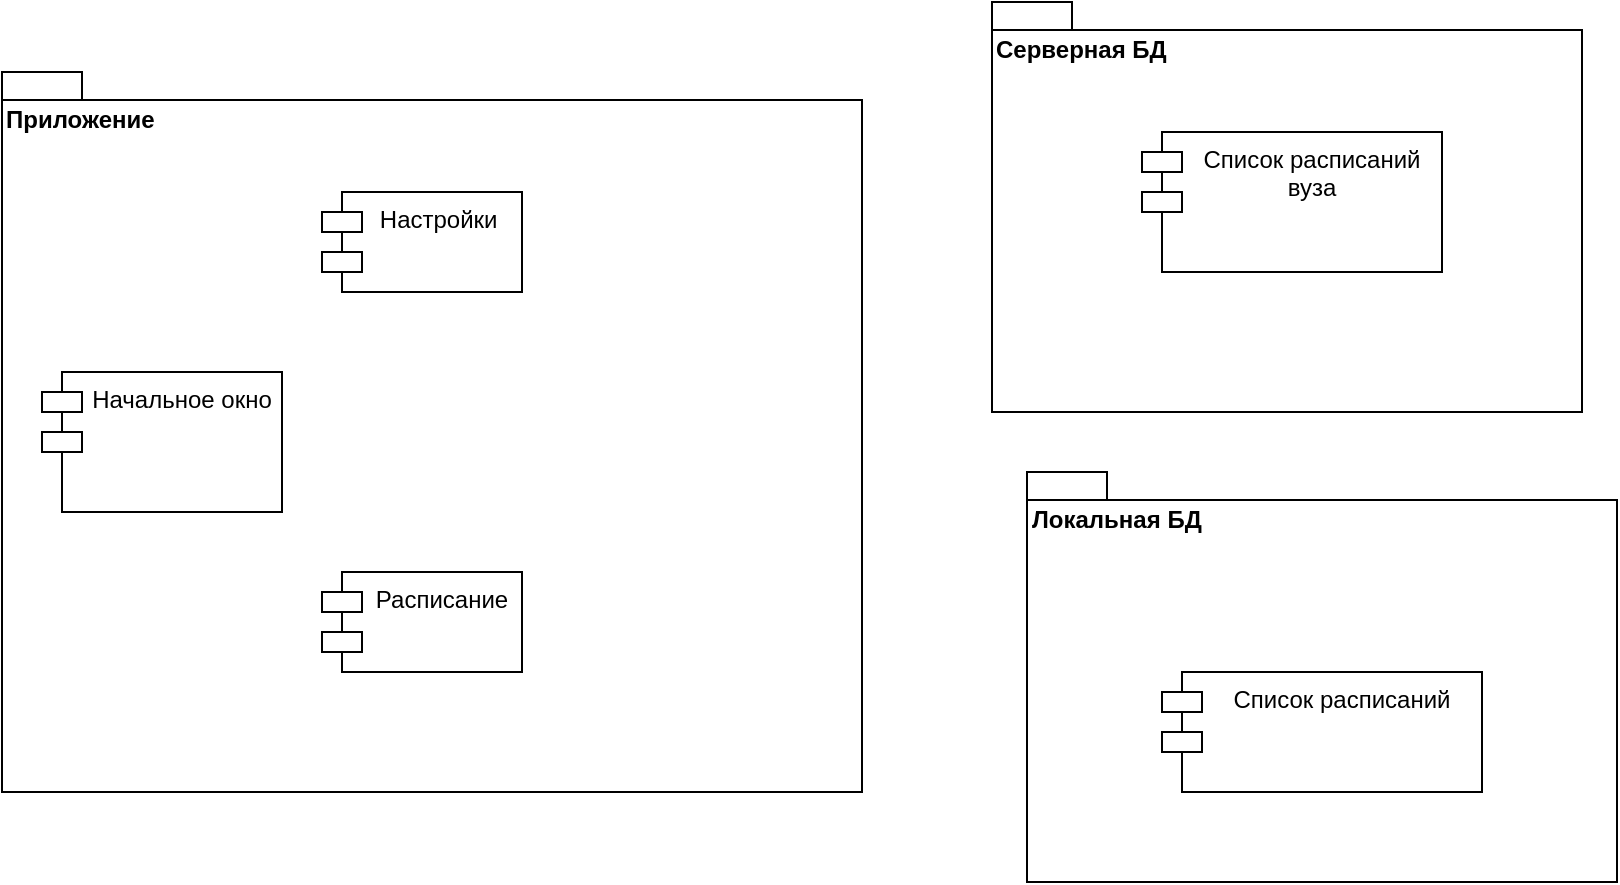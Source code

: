 <mxfile version="14.6.6" type="github">
  <diagram id="1PJLIMdQQyDizknO6jMs" name="Page-1">
    <mxGraphModel dx="1502" dy="604" grid="1" gridSize="10" guides="1" tooltips="1" connect="1" arrows="1" fold="1" page="1" pageScale="1" pageWidth="3300" pageHeight="2339" math="0" shadow="0">
      <root>
        <mxCell id="0" />
        <mxCell id="1" parent="0" />
        <mxCell id="pqS2I7GNvxFUZACfqXXf-14" value="Локальная БД" style="shape=folder;fontStyle=1;spacingTop=10;tabWidth=40;tabHeight=14;tabPosition=left;html=1;labelPosition=center;verticalLabelPosition=middle;align=left;verticalAlign=top;" vertex="1" parent="1">
          <mxGeometry x="712.5" y="310" width="295" height="205" as="geometry" />
        </mxCell>
        <mxCell id="pqS2I7GNvxFUZACfqXXf-11" value="Список расписаний" style="shape=module;align=left;spacingLeft=20;align=center;verticalAlign=top;" vertex="1" parent="1">
          <mxGeometry x="780" y="410" width="160" height="60" as="geometry" />
        </mxCell>
        <mxCell id="pqS2I7GNvxFUZACfqXXf-13" value="Серверная БД" style="shape=folder;fontStyle=1;spacingTop=10;tabWidth=40;tabHeight=14;tabPosition=left;html=1;labelPosition=center;verticalLabelPosition=middle;align=left;verticalAlign=top;" vertex="1" parent="1">
          <mxGeometry x="695" y="75" width="295" height="205" as="geometry" />
        </mxCell>
        <mxCell id="pqS2I7GNvxFUZACfqXXf-6" value="Приложение" style="shape=folder;fontStyle=1;spacingTop=10;tabWidth=40;tabHeight=14;tabPosition=left;html=1;labelPosition=center;verticalLabelPosition=middle;align=left;verticalAlign=top;" vertex="1" parent="1">
          <mxGeometry x="200" y="110" width="430" height="360" as="geometry" />
        </mxCell>
        <mxCell id="pqS2I7GNvxFUZACfqXXf-1" value="Настройки " style="shape=module;align=left;spacingLeft=20;align=center;verticalAlign=top;" vertex="1" parent="1">
          <mxGeometry x="360" y="170" width="100" height="50" as="geometry" />
        </mxCell>
        <mxCell id="pqS2I7GNvxFUZACfqXXf-2" value="Начальное окно" style="shape=module;align=left;spacingLeft=20;align=center;verticalAlign=top;" vertex="1" parent="1">
          <mxGeometry x="220" y="260" width="120" height="70" as="geometry" />
        </mxCell>
        <mxCell id="pqS2I7GNvxFUZACfqXXf-5" value="Расписание" style="shape=module;align=left;spacingLeft=20;align=center;verticalAlign=top;" vertex="1" parent="1">
          <mxGeometry x="360" y="360" width="100" height="50" as="geometry" />
        </mxCell>
        <mxCell id="pqS2I7GNvxFUZACfqXXf-10" value="Список расписаний&#xa;вуза" style="shape=module;align=left;spacingLeft=20;align=center;verticalAlign=top;" vertex="1" parent="1">
          <mxGeometry x="770" y="140" width="150" height="70" as="geometry" />
        </mxCell>
      </root>
    </mxGraphModel>
  </diagram>
</mxfile>
